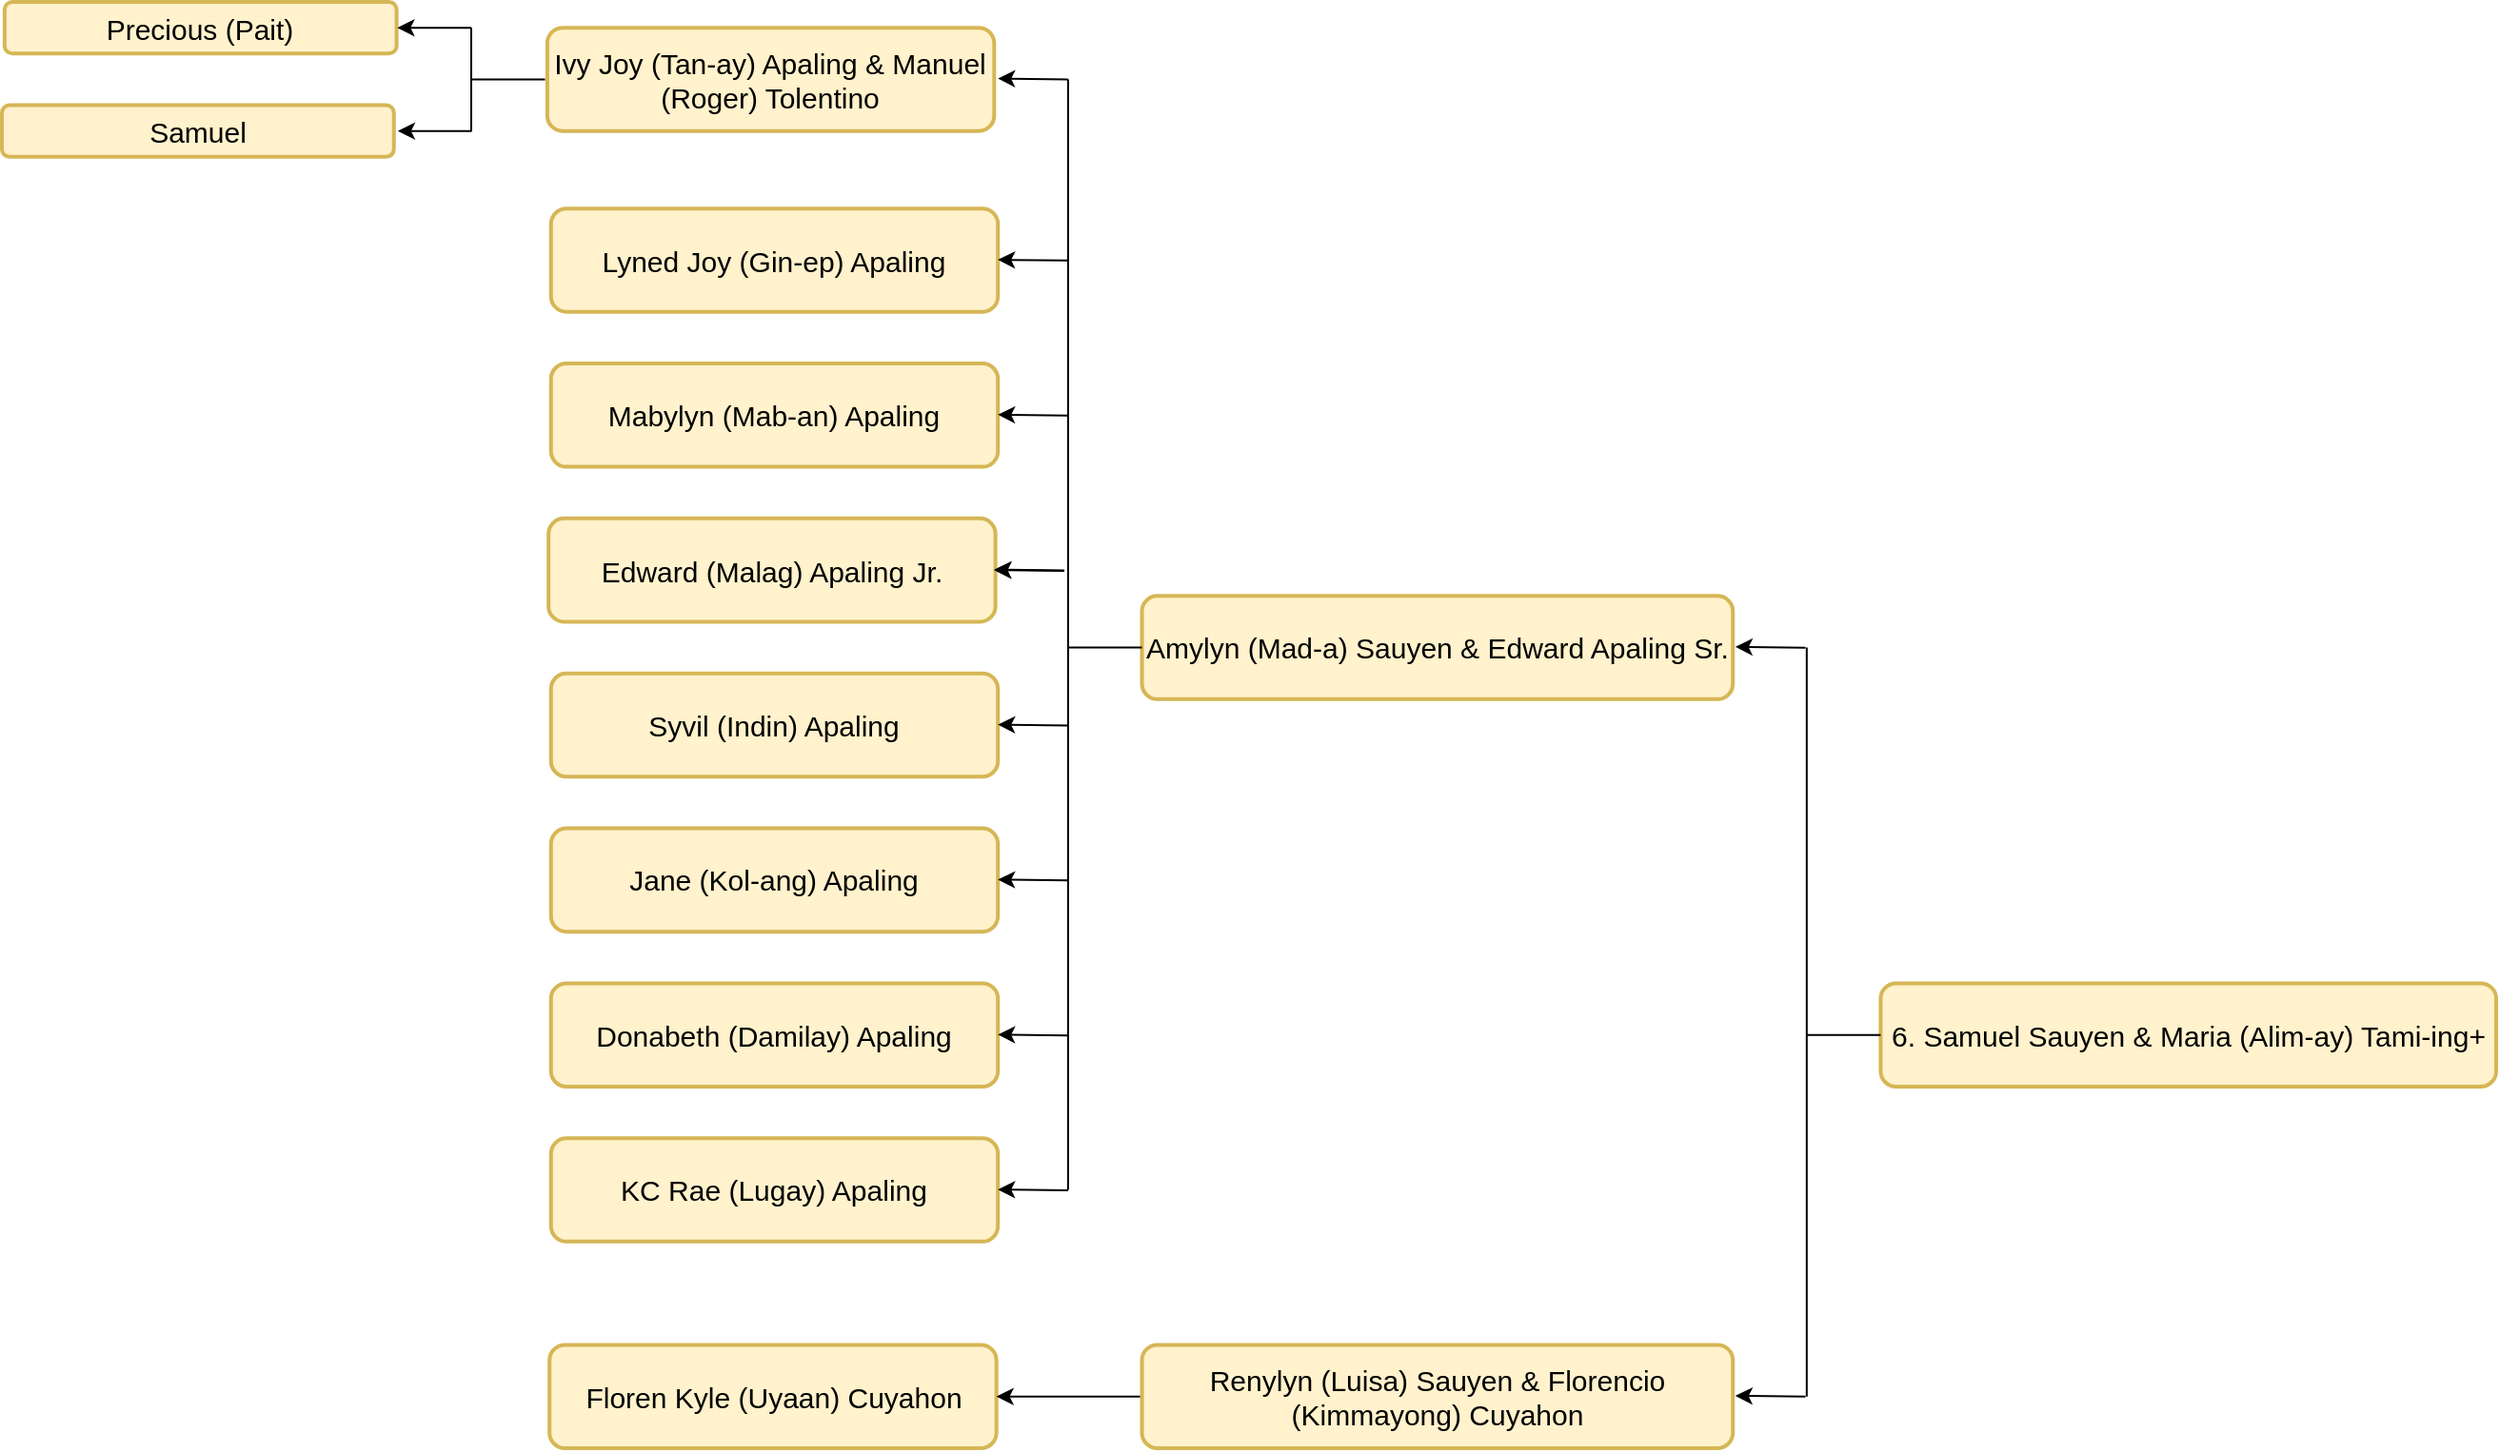 <mxfile version="28.0.4">
  <diagram name="Page-1" id="Qc2j29BkZQCwujwfNHXb">
    <mxGraphModel dx="1864" dy="1166" grid="1" gridSize="10" guides="1" tooltips="1" connect="1" arrows="1" fold="1" page="1" pageScale="1" pageWidth="1400" pageHeight="850" math="0" shadow="0">
      <root>
        <mxCell id="0" />
        <mxCell id="1" parent="0" />
        <mxCell id="mNVwAcbcl_QrP8iyDvm8-274" value="" style="group;fontSize=15;fontStyle=0" vertex="1" connectable="0" parent="1">
          <mxGeometry x="40" y="40" width="1310" height="760" as="geometry" />
        </mxCell>
        <mxCell id="mNVwAcbcl_QrP8iyDvm8-240" value="6. Samuel Sauyen &amp;amp; Maria (Alim-ay) Tami-ing+" style="rounded=1;whiteSpace=wrap;html=1;strokeColor=#d6b656;fillColor=#fff2cc;strokeWidth=2;fontSize=15;" vertex="1" parent="mNVwAcbcl_QrP8iyDvm8-274">
          <mxGeometry x="986.703" y="515.714" width="323.297" height="54.286" as="geometry" />
        </mxCell>
        <mxCell id="mNVwAcbcl_QrP8iyDvm8-241" value="Precious (Pait)" style="rounded=1;whiteSpace=wrap;html=1;fillColor=#fff2cc;strokeColor=#d6b656;strokeWidth=2;fontSize=15;" vertex="1" parent="mNVwAcbcl_QrP8iyDvm8-274">
          <mxGeometry x="1.423" width="205.876" height="27.143" as="geometry" />
        </mxCell>
        <mxCell id="mNVwAcbcl_QrP8iyDvm8-242" value="Samuel" style="rounded=1;whiteSpace=wrap;html=1;fillColor=#fff2cc;strokeColor=#d6b656;strokeWidth=2;fontSize=15;" vertex="1" parent="mNVwAcbcl_QrP8iyDvm8-274">
          <mxGeometry y="54.286" width="205.876" height="27.143" as="geometry" />
        </mxCell>
        <mxCell id="mNVwAcbcl_QrP8iyDvm8-243" value="" style="endArrow=classic;html=1;rounded=0;fontFamily=Helvetica;fontSize=15;fontColor=default;entryX=1;entryY=0.5;entryDx=0;entryDy=0;" edge="1" parent="mNVwAcbcl_QrP8iyDvm8-274">
          <mxGeometry width="50" height="50" relative="1" as="geometry">
            <mxPoint x="246.482" y="13.571" as="sourcePoint" />
            <mxPoint x="207.686" y="13.571" as="targetPoint" />
          </mxGeometry>
        </mxCell>
        <mxCell id="mNVwAcbcl_QrP8iyDvm8-244" value="" style="endArrow=classic;html=1;rounded=0;fontFamily=Helvetica;fontSize=15;fontColor=default;entryX=1;entryY=0.5;entryDx=0;entryDy=0;" edge="1" parent="mNVwAcbcl_QrP8iyDvm8-274">
          <mxGeometry width="50" height="50" relative="1" as="geometry">
            <mxPoint x="246.74" y="67.857" as="sourcePoint" />
            <mxPoint x="207.945" y="67.857" as="targetPoint" />
          </mxGeometry>
        </mxCell>
        <mxCell id="mNVwAcbcl_QrP8iyDvm8-245" value="" style="endArrow=none;html=1;rounded=0;fontFamily=Helvetica;fontSize=15;fontColor=default;" edge="1" parent="mNVwAcbcl_QrP8iyDvm8-274">
          <mxGeometry width="50" height="50" relative="1" as="geometry">
            <mxPoint x="246.482" y="67.857" as="sourcePoint" />
            <mxPoint x="246.482" y="13.571" as="targetPoint" />
          </mxGeometry>
        </mxCell>
        <mxCell id="mNVwAcbcl_QrP8iyDvm8-246" value="" style="endArrow=none;html=1;rounded=0;fontFamily=Helvetica;fontSize=15;fontColor=default;entryX=0;entryY=0.5;entryDx=0;entryDy=0;" edge="1" parent="mNVwAcbcl_QrP8iyDvm8-274">
          <mxGeometry width="50" height="50" relative="1" as="geometry">
            <mxPoint x="246.482" y="40.714" as="sourcePoint" />
            <mxPoint x="285.277" y="40.714" as="targetPoint" />
          </mxGeometry>
        </mxCell>
        <mxCell id="mNVwAcbcl_QrP8iyDvm8-247" value="Ivy Joy (Tan-ay) Apaling &amp;amp; Manuel (Roger) Tolentino" style="rounded=1;whiteSpace=wrap;html=1;fillColor=#fff2cc;strokeColor=#d6b656;strokeWidth=2;fontSize=15;" vertex="1" parent="mNVwAcbcl_QrP8iyDvm8-274">
          <mxGeometry x="286.441" y="13.571" width="234.714" height="54.286" as="geometry" />
        </mxCell>
        <mxCell id="mNVwAcbcl_QrP8iyDvm8-248" value="Amylyn (Mad-a) Sauyen &amp;amp; Edward Apaling Sr." style="whiteSpace=wrap;html=1;rounded=1;strokeColor=#d6b656;fillColor=#fff2cc;strokeWidth=2;fontSize=15;" vertex="1" parent="mNVwAcbcl_QrP8iyDvm8-274">
          <mxGeometry x="598.746" y="312.143" width="310.365" height="54.286" as="geometry" />
        </mxCell>
        <mxCell id="mNVwAcbcl_QrP8iyDvm8-249" value="Lyned Joy (Gin-ep) Apaling" style="rounded=1;whiteSpace=wrap;html=1;fillColor=#fff2cc;strokeColor=#d6b656;strokeWidth=2;fontSize=15;" vertex="1" parent="mNVwAcbcl_QrP8iyDvm8-274">
          <mxGeometry x="288.381" y="108.571" width="234.714" height="54.286" as="geometry" />
        </mxCell>
        <mxCell id="mNVwAcbcl_QrP8iyDvm8-250" value="Mabylyn (Mab-an) Apaling" style="rounded=1;whiteSpace=wrap;html=1;fillColor=#fff2cc;strokeColor=#d6b656;strokeWidth=2;fontSize=15;" vertex="1" parent="mNVwAcbcl_QrP8iyDvm8-274">
          <mxGeometry x="288.381" y="190" width="234.714" height="54.286" as="geometry" />
        </mxCell>
        <mxCell id="mNVwAcbcl_QrP8iyDvm8-251" value="Edward (Malag) Apaling Jr." style="rounded=1;whiteSpace=wrap;html=1;fillColor=#fff2cc;strokeColor=#d6b656;strokeWidth=2;fontSize=15;" vertex="1" parent="mNVwAcbcl_QrP8iyDvm8-274">
          <mxGeometry x="287.088" y="271.429" width="234.714" height="54.286" as="geometry" />
        </mxCell>
        <mxCell id="mNVwAcbcl_QrP8iyDvm8-252" value="Syvil (Indin) Apaling" style="rounded=1;whiteSpace=wrap;html=1;fillColor=#fff2cc;strokeColor=#d6b656;strokeWidth=2;fontSize=15;" vertex="1" parent="mNVwAcbcl_QrP8iyDvm8-274">
          <mxGeometry x="288.381" y="352.857" width="234.714" height="54.286" as="geometry" />
        </mxCell>
        <mxCell id="mNVwAcbcl_QrP8iyDvm8-253" value="Jane (Kol-ang) Apaling" style="rounded=1;whiteSpace=wrap;html=1;fillColor=#fff2cc;strokeColor=#d6b656;strokeWidth=2;fontSize=15;" vertex="1" parent="mNVwAcbcl_QrP8iyDvm8-274">
          <mxGeometry x="288.381" y="434.286" width="234.714" height="54.286" as="geometry" />
        </mxCell>
        <mxCell id="mNVwAcbcl_QrP8iyDvm8-254" value="Donabeth (Damilay) Apaling" style="rounded=1;whiteSpace=wrap;html=1;fillColor=#fff2cc;strokeColor=#d6b656;strokeWidth=2;fontSize=15;" vertex="1" parent="mNVwAcbcl_QrP8iyDvm8-274">
          <mxGeometry x="288.381" y="515.714" width="234.714" height="54.286" as="geometry" />
        </mxCell>
        <mxCell id="mNVwAcbcl_QrP8iyDvm8-255" value="KC Rae (Lugay) Apaling" style="rounded=1;whiteSpace=wrap;html=1;fillColor=#fff2cc;strokeColor=#d6b656;strokeWidth=2;fontSize=15;" vertex="1" parent="mNVwAcbcl_QrP8iyDvm8-274">
          <mxGeometry x="288.381" y="597.143" width="234.714" height="54.286" as="geometry" />
        </mxCell>
        <mxCell id="mNVwAcbcl_QrP8iyDvm8-256" value="" style="endArrow=classic;html=1;rounded=0;fontFamily=Helvetica;fontSize=15;fontColor=default;entryX=1;entryY=0.5;entryDx=0;entryDy=0;" edge="1" parent="mNVwAcbcl_QrP8iyDvm8-274">
          <mxGeometry width="50" height="50" relative="1" as="geometry">
            <mxPoint x="559.951" y="40.714" as="sourcePoint" />
            <mxPoint x="523.095" y="40.28" as="targetPoint" />
          </mxGeometry>
        </mxCell>
        <mxCell id="mNVwAcbcl_QrP8iyDvm8-257" value="" style="endArrow=classic;html=1;rounded=0;fontFamily=Helvetica;fontSize=15;fontColor=default;entryX=1;entryY=0.5;entryDx=0;entryDy=0;" edge="1" parent="mNVwAcbcl_QrP8iyDvm8-274">
          <mxGeometry width="50" height="50" relative="1" as="geometry">
            <mxPoint x="559.951" y="135.931" as="sourcePoint" />
            <mxPoint x="523.095" y="135.497" as="targetPoint" />
          </mxGeometry>
        </mxCell>
        <mxCell id="mNVwAcbcl_QrP8iyDvm8-258" value="" style="endArrow=classic;html=1;rounded=0;fontFamily=Helvetica;fontSize=15;fontColor=default;entryX=1;entryY=0.5;entryDx=0;entryDy=0;" edge="1" parent="mNVwAcbcl_QrP8iyDvm8-274">
          <mxGeometry width="50" height="50" relative="1" as="geometry">
            <mxPoint x="559.951" y="217.36" as="sourcePoint" />
            <mxPoint x="523.095" y="216.926" as="targetPoint" />
          </mxGeometry>
        </mxCell>
        <mxCell id="mNVwAcbcl_QrP8iyDvm8-259" value="" style="endArrow=classic;html=1;rounded=0;fontFamily=Helvetica;fontSize=15;fontColor=default;entryX=1;entryY=0.5;entryDx=0;entryDy=0;" edge="1" parent="mNVwAcbcl_QrP8iyDvm8-274">
          <mxGeometry width="50" height="50" relative="1" as="geometry">
            <mxPoint x="558.011" y="298.789" as="sourcePoint" />
            <mxPoint x="521.155" y="298.354" as="targetPoint" />
          </mxGeometry>
        </mxCell>
        <mxCell id="mNVwAcbcl_QrP8iyDvm8-260" value="" style="endArrow=classic;html=1;rounded=0;fontFamily=Helvetica;fontSize=15;fontColor=default;entryX=1;entryY=0.5;entryDx=0;entryDy=0;" edge="1" parent="mNVwAcbcl_QrP8iyDvm8-274">
          <mxGeometry width="50" height="50" relative="1" as="geometry">
            <mxPoint x="558.011" y="299.006" as="sourcePoint" />
            <mxPoint x="521.155" y="298.571" as="targetPoint" />
          </mxGeometry>
        </mxCell>
        <mxCell id="mNVwAcbcl_QrP8iyDvm8-261" value="" style="endArrow=classic;html=1;rounded=0;fontFamily=Helvetica;fontSize=15;fontColor=default;entryX=1;entryY=0.5;entryDx=0;entryDy=0;" edge="1" parent="mNVwAcbcl_QrP8iyDvm8-274">
          <mxGeometry width="50" height="50" relative="1" as="geometry">
            <mxPoint x="559.951" y="380.217" as="sourcePoint" />
            <mxPoint x="523.095" y="379.783" as="targetPoint" />
          </mxGeometry>
        </mxCell>
        <mxCell id="mNVwAcbcl_QrP8iyDvm8-262" value="" style="endArrow=classic;html=1;rounded=0;fontFamily=Helvetica;fontSize=15;fontColor=default;entryX=1;entryY=0.5;entryDx=0;entryDy=0;" edge="1" parent="mNVwAcbcl_QrP8iyDvm8-274">
          <mxGeometry width="50" height="50" relative="1" as="geometry">
            <mxPoint x="559.951" y="461.646" as="sourcePoint" />
            <mxPoint x="523.095" y="461.211" as="targetPoint" />
          </mxGeometry>
        </mxCell>
        <mxCell id="mNVwAcbcl_QrP8iyDvm8-263" value="" style="endArrow=classic;html=1;rounded=0;fontFamily=Helvetica;fontSize=15;fontColor=default;entryX=1;entryY=0.5;entryDx=0;entryDy=0;" edge="1" parent="mNVwAcbcl_QrP8iyDvm8-274">
          <mxGeometry width="50" height="50" relative="1" as="geometry">
            <mxPoint x="559.951" y="543.074" as="sourcePoint" />
            <mxPoint x="523.095" y="542.64" as="targetPoint" />
          </mxGeometry>
        </mxCell>
        <mxCell id="mNVwAcbcl_QrP8iyDvm8-264" value="" style="endArrow=classic;html=1;rounded=0;fontFamily=Helvetica;fontSize=15;fontColor=default;entryX=1;entryY=0.5;entryDx=0;entryDy=0;" edge="1" parent="mNVwAcbcl_QrP8iyDvm8-274">
          <mxGeometry width="50" height="50" relative="1" as="geometry">
            <mxPoint x="559.951" y="624.503" as="sourcePoint" />
            <mxPoint x="523.095" y="624.069" as="targetPoint" />
          </mxGeometry>
        </mxCell>
        <mxCell id="mNVwAcbcl_QrP8iyDvm8-265" value="" style="endArrow=none;html=1;rounded=0;fontFamily=Helvetica;fontSize=15;fontColor=default;" edge="1" parent="mNVwAcbcl_QrP8iyDvm8-274">
          <mxGeometry width="50" height="50" relative="1" as="geometry">
            <mxPoint x="559.951" y="624.286" as="sourcePoint" />
            <mxPoint x="559.951" y="40.714" as="targetPoint" />
          </mxGeometry>
        </mxCell>
        <mxCell id="mNVwAcbcl_QrP8iyDvm8-266" value="" style="endArrow=none;html=1;rounded=0;fontFamily=Helvetica;fontSize=15;fontColor=default;entryX=0;entryY=0.5;entryDx=0;entryDy=0;" edge="1" parent="mNVwAcbcl_QrP8iyDvm8-274" target="mNVwAcbcl_QrP8iyDvm8-248">
          <mxGeometry width="50" height="50" relative="1" as="geometry">
            <mxPoint x="559.951" y="339.286" as="sourcePoint" />
            <mxPoint x="650.474" y="312.143" as="targetPoint" />
          </mxGeometry>
        </mxCell>
        <mxCell id="mNVwAcbcl_QrP8iyDvm8-267" value="Floren Kyle (Uyaan) Cuyahon" style="rounded=1;whiteSpace=wrap;html=1;fillColor=#fff2cc;strokeColor=#d6b656;strokeWidth=2;fontSize=15;" vertex="1" parent="mNVwAcbcl_QrP8iyDvm8-274">
          <mxGeometry x="287.605" y="705.714" width="234.714" height="54.286" as="geometry" />
        </mxCell>
        <mxCell id="mNVwAcbcl_QrP8iyDvm8-268" value="" style="edgeStyle=orthogonalEdgeStyle;rounded=0;orthogonalLoop=1;jettySize=auto;html=1;fontFamily=Helvetica;fontSize=15;fontColor=default;" edge="1" parent="mNVwAcbcl_QrP8iyDvm8-274" source="mNVwAcbcl_QrP8iyDvm8-269" target="mNVwAcbcl_QrP8iyDvm8-267">
          <mxGeometry relative="1" as="geometry" />
        </mxCell>
        <mxCell id="mNVwAcbcl_QrP8iyDvm8-269" value="Renylyn (Luisa) Sauyen &amp;amp; Florencio (Kimmayong) Cuyahon" style="whiteSpace=wrap;html=1;rounded=1;strokeColor=#d6b656;fillColor=#fff2cc;strokeWidth=2;fontSize=15;" vertex="1" parent="mNVwAcbcl_QrP8iyDvm8-274">
          <mxGeometry x="598.746" y="705.714" width="310.365" height="54.286" as="geometry" />
        </mxCell>
        <mxCell id="mNVwAcbcl_QrP8iyDvm8-270" value="" style="endArrow=classic;html=1;rounded=0;fontFamily=Helvetica;fontSize=15;fontColor=default;entryX=1;entryY=0.5;entryDx=0;entryDy=0;" edge="1" parent="mNVwAcbcl_QrP8iyDvm8-274">
          <mxGeometry width="50" height="50" relative="1" as="geometry">
            <mxPoint x="947.261" y="339.326" as="sourcePoint" />
            <mxPoint x="910.405" y="338.892" as="targetPoint" />
          </mxGeometry>
        </mxCell>
        <mxCell id="mNVwAcbcl_QrP8iyDvm8-271" value="" style="endArrow=classic;html=1;rounded=0;fontFamily=Helvetica;fontSize=15;fontColor=default;entryX=1;entryY=0.5;entryDx=0;entryDy=0;" edge="1" parent="mNVwAcbcl_QrP8iyDvm8-274">
          <mxGeometry width="50" height="50" relative="1" as="geometry">
            <mxPoint x="947.261" y="732.898" as="sourcePoint" />
            <mxPoint x="910.405" y="732.464" as="targetPoint" />
          </mxGeometry>
        </mxCell>
        <mxCell id="mNVwAcbcl_QrP8iyDvm8-272" value="" style="endArrow=none;html=1;rounded=0;fontFamily=Helvetica;fontSize=15;fontColor=default;" edge="1" parent="mNVwAcbcl_QrP8iyDvm8-274">
          <mxGeometry width="50" height="50" relative="1" as="geometry">
            <mxPoint x="947.907" y="732.857" as="sourcePoint" />
            <mxPoint x="947.907" y="339.286" as="targetPoint" />
          </mxGeometry>
        </mxCell>
        <mxCell id="mNVwAcbcl_QrP8iyDvm8-273" value="" style="endArrow=none;html=1;rounded=0;fontFamily=Helvetica;fontSize=15;fontColor=default;entryX=0;entryY=0.5;entryDx=0;entryDy=0;" edge="1" parent="mNVwAcbcl_QrP8iyDvm8-274" target="mNVwAcbcl_QrP8iyDvm8-240">
          <mxGeometry width="50" height="50" relative="1" as="geometry">
            <mxPoint x="947.907" y="542.857" as="sourcePoint" />
            <mxPoint x="1103.09" y="488.571" as="targetPoint" />
          </mxGeometry>
        </mxCell>
      </root>
    </mxGraphModel>
  </diagram>
</mxfile>

